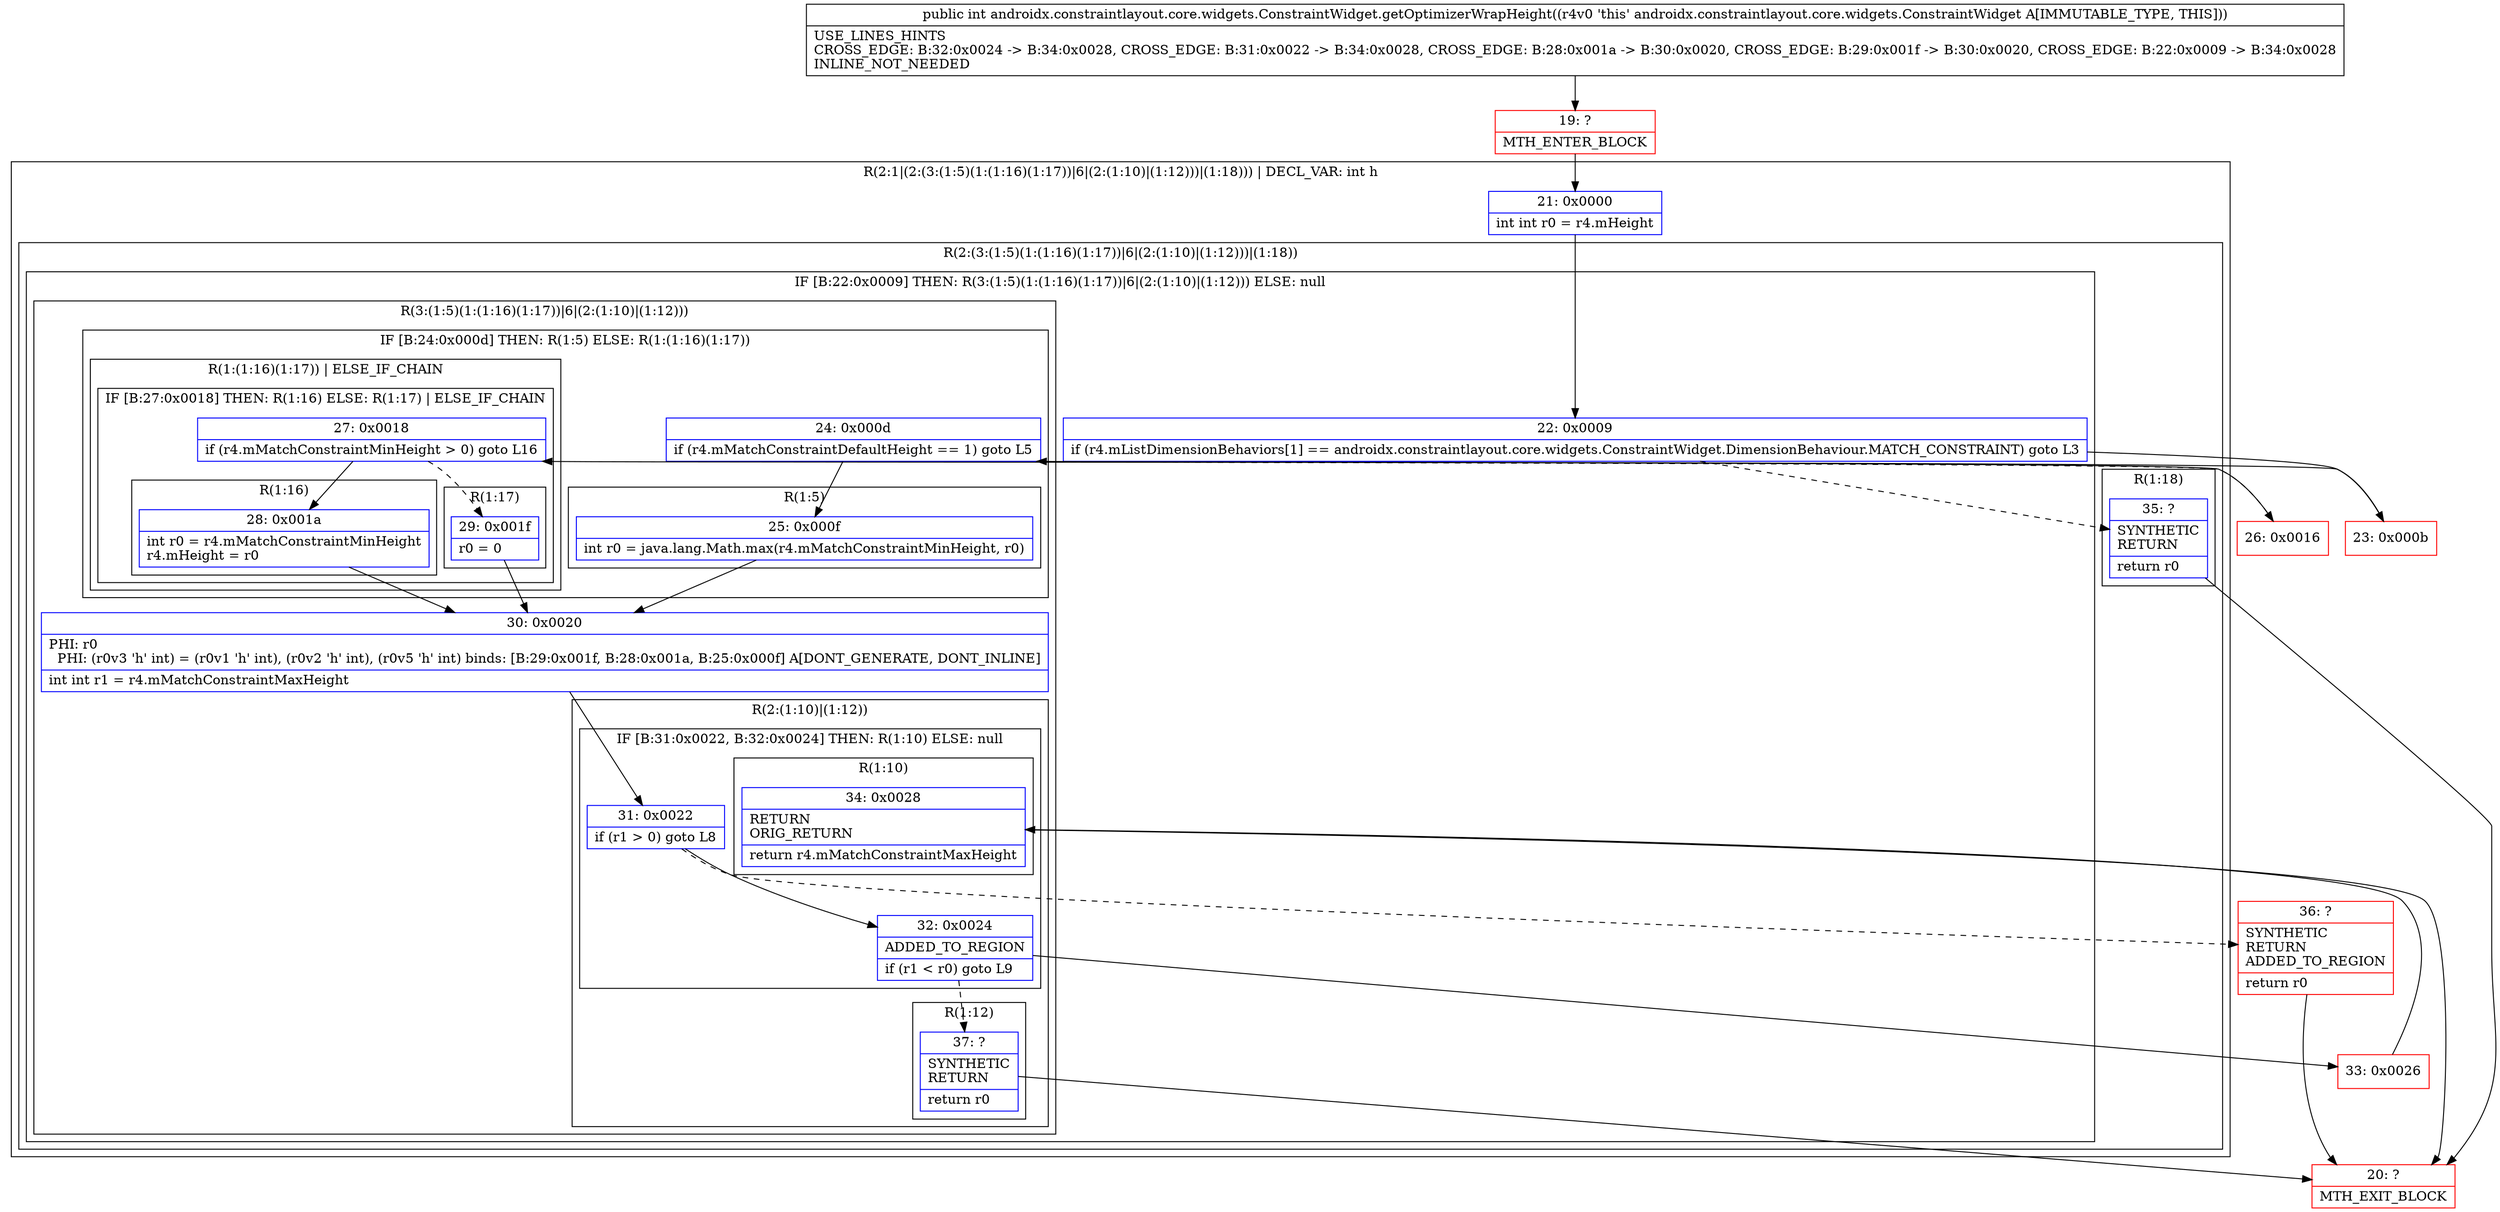 digraph "CFG forandroidx.constraintlayout.core.widgets.ConstraintWidget.getOptimizerWrapHeight()I" {
subgraph cluster_Region_53714862 {
label = "R(2:1|(2:(3:(1:5)(1:(1:16)(1:17))|6|(2:(1:10)|(1:12)))|(1:18))) | DECL_VAR: int h\l";
node [shape=record,color=blue];
Node_21 [shape=record,label="{21\:\ 0x0000|int int r0 = r4.mHeight\l}"];
subgraph cluster_Region_2113580817 {
label = "R(2:(3:(1:5)(1:(1:16)(1:17))|6|(2:(1:10)|(1:12)))|(1:18))";
node [shape=record,color=blue];
subgraph cluster_IfRegion_1085989203 {
label = "IF [B:22:0x0009] THEN: R(3:(1:5)(1:(1:16)(1:17))|6|(2:(1:10)|(1:12))) ELSE: null";
node [shape=record,color=blue];
Node_22 [shape=record,label="{22\:\ 0x0009|if (r4.mListDimensionBehaviors[1] == androidx.constraintlayout.core.widgets.ConstraintWidget.DimensionBehaviour.MATCH_CONSTRAINT) goto L3\l}"];
subgraph cluster_Region_289301863 {
label = "R(3:(1:5)(1:(1:16)(1:17))|6|(2:(1:10)|(1:12)))";
node [shape=record,color=blue];
subgraph cluster_IfRegion_449610050 {
label = "IF [B:24:0x000d] THEN: R(1:5) ELSE: R(1:(1:16)(1:17))";
node [shape=record,color=blue];
Node_24 [shape=record,label="{24\:\ 0x000d|if (r4.mMatchConstraintDefaultHeight == 1) goto L5\l}"];
subgraph cluster_Region_368209990 {
label = "R(1:5)";
node [shape=record,color=blue];
Node_25 [shape=record,label="{25\:\ 0x000f|int r0 = java.lang.Math.max(r4.mMatchConstraintMinHeight, r0)\l}"];
}
subgraph cluster_Region_630660749 {
label = "R(1:(1:16)(1:17)) | ELSE_IF_CHAIN\l";
node [shape=record,color=blue];
subgraph cluster_IfRegion_230534921 {
label = "IF [B:27:0x0018] THEN: R(1:16) ELSE: R(1:17) | ELSE_IF_CHAIN\l";
node [shape=record,color=blue];
Node_27 [shape=record,label="{27\:\ 0x0018|if (r4.mMatchConstraintMinHeight \> 0) goto L16\l}"];
subgraph cluster_Region_390612872 {
label = "R(1:16)";
node [shape=record,color=blue];
Node_28 [shape=record,label="{28\:\ 0x001a|int r0 = r4.mMatchConstraintMinHeight\lr4.mHeight = r0\l}"];
}
subgraph cluster_Region_135882698 {
label = "R(1:17)";
node [shape=record,color=blue];
Node_29 [shape=record,label="{29\:\ 0x001f|r0 = 0\l}"];
}
}
}
}
Node_30 [shape=record,label="{30\:\ 0x0020|PHI: r0 \l  PHI: (r0v3 'h' int) = (r0v1 'h' int), (r0v2 'h' int), (r0v5 'h' int) binds: [B:29:0x001f, B:28:0x001a, B:25:0x000f] A[DONT_GENERATE, DONT_INLINE]\l|int int r1 = r4.mMatchConstraintMaxHeight\l}"];
subgraph cluster_Region_446326676 {
label = "R(2:(1:10)|(1:12))";
node [shape=record,color=blue];
subgraph cluster_IfRegion_860869923 {
label = "IF [B:31:0x0022, B:32:0x0024] THEN: R(1:10) ELSE: null";
node [shape=record,color=blue];
Node_31 [shape=record,label="{31\:\ 0x0022|if (r1 \> 0) goto L8\l}"];
Node_32 [shape=record,label="{32\:\ 0x0024|ADDED_TO_REGION\l|if (r1 \< r0) goto L9\l}"];
subgraph cluster_Region_1688347412 {
label = "R(1:10)";
node [shape=record,color=blue];
Node_34 [shape=record,label="{34\:\ 0x0028|RETURN\lORIG_RETURN\l|return r4.mMatchConstraintMaxHeight\l}"];
}
}
subgraph cluster_Region_2044476027 {
label = "R(1:12)";
node [shape=record,color=blue];
Node_37 [shape=record,label="{37\:\ ?|SYNTHETIC\lRETURN\l|return r0\l}"];
}
}
}
}
subgraph cluster_Region_1499423122 {
label = "R(1:18)";
node [shape=record,color=blue];
Node_35 [shape=record,label="{35\:\ ?|SYNTHETIC\lRETURN\l|return r0\l}"];
}
}
}
Node_19 [shape=record,color=red,label="{19\:\ ?|MTH_ENTER_BLOCK\l}"];
Node_23 [shape=record,color=red,label="{23\:\ 0x000b}"];
Node_33 [shape=record,color=red,label="{33\:\ 0x0026}"];
Node_20 [shape=record,color=red,label="{20\:\ ?|MTH_EXIT_BLOCK\l}"];
Node_36 [shape=record,color=red,label="{36\:\ ?|SYNTHETIC\lRETURN\lADDED_TO_REGION\l|return r0\l}"];
Node_26 [shape=record,color=red,label="{26\:\ 0x0016}"];
MethodNode[shape=record,label="{public int androidx.constraintlayout.core.widgets.ConstraintWidget.getOptimizerWrapHeight((r4v0 'this' androidx.constraintlayout.core.widgets.ConstraintWidget A[IMMUTABLE_TYPE, THIS]))  | USE_LINES_HINTS\lCROSS_EDGE: B:32:0x0024 \-\> B:34:0x0028, CROSS_EDGE: B:31:0x0022 \-\> B:34:0x0028, CROSS_EDGE: B:28:0x001a \-\> B:30:0x0020, CROSS_EDGE: B:29:0x001f \-\> B:30:0x0020, CROSS_EDGE: B:22:0x0009 \-\> B:34:0x0028\lINLINE_NOT_NEEDED\l}"];
MethodNode -> Node_19;Node_21 -> Node_22;
Node_22 -> Node_23;
Node_22 -> Node_35[style=dashed];
Node_24 -> Node_25;
Node_24 -> Node_26[style=dashed];
Node_25 -> Node_30;
Node_27 -> Node_28;
Node_27 -> Node_29[style=dashed];
Node_28 -> Node_30;
Node_29 -> Node_30;
Node_30 -> Node_31;
Node_31 -> Node_32;
Node_31 -> Node_36[style=dashed];
Node_32 -> Node_33;
Node_32 -> Node_37[style=dashed];
Node_34 -> Node_20;
Node_37 -> Node_20;
Node_35 -> Node_20;
Node_19 -> Node_21;
Node_23 -> Node_24;
Node_33 -> Node_34;
Node_36 -> Node_20;
Node_26 -> Node_27;
}

